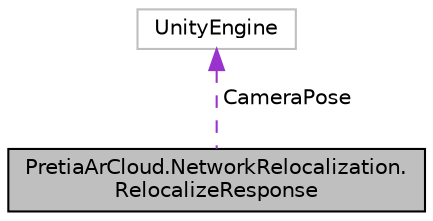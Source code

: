 digraph "PretiaArCloud.NetworkRelocalization.RelocalizeResponse"
{
 // LATEX_PDF_SIZE
  edge [fontname="Helvetica",fontsize="10",labelfontname="Helvetica",labelfontsize="10"];
  node [fontname="Helvetica",fontsize="10",shape=record];
  Node1 [label="PretiaArCloud.NetworkRelocalization.\lRelocalizeResponse",height=0.2,width=0.4,color="black", fillcolor="grey75", style="filled", fontcolor="black",tooltip=" "];
  Node2 -> Node1 [dir="back",color="darkorchid3",fontsize="10",style="dashed",label=" CameraPose" ,fontname="Helvetica"];
  Node2 [label="UnityEngine",height=0.2,width=0.4,color="grey75", fillcolor="white", style="filled",tooltip=" "];
}
